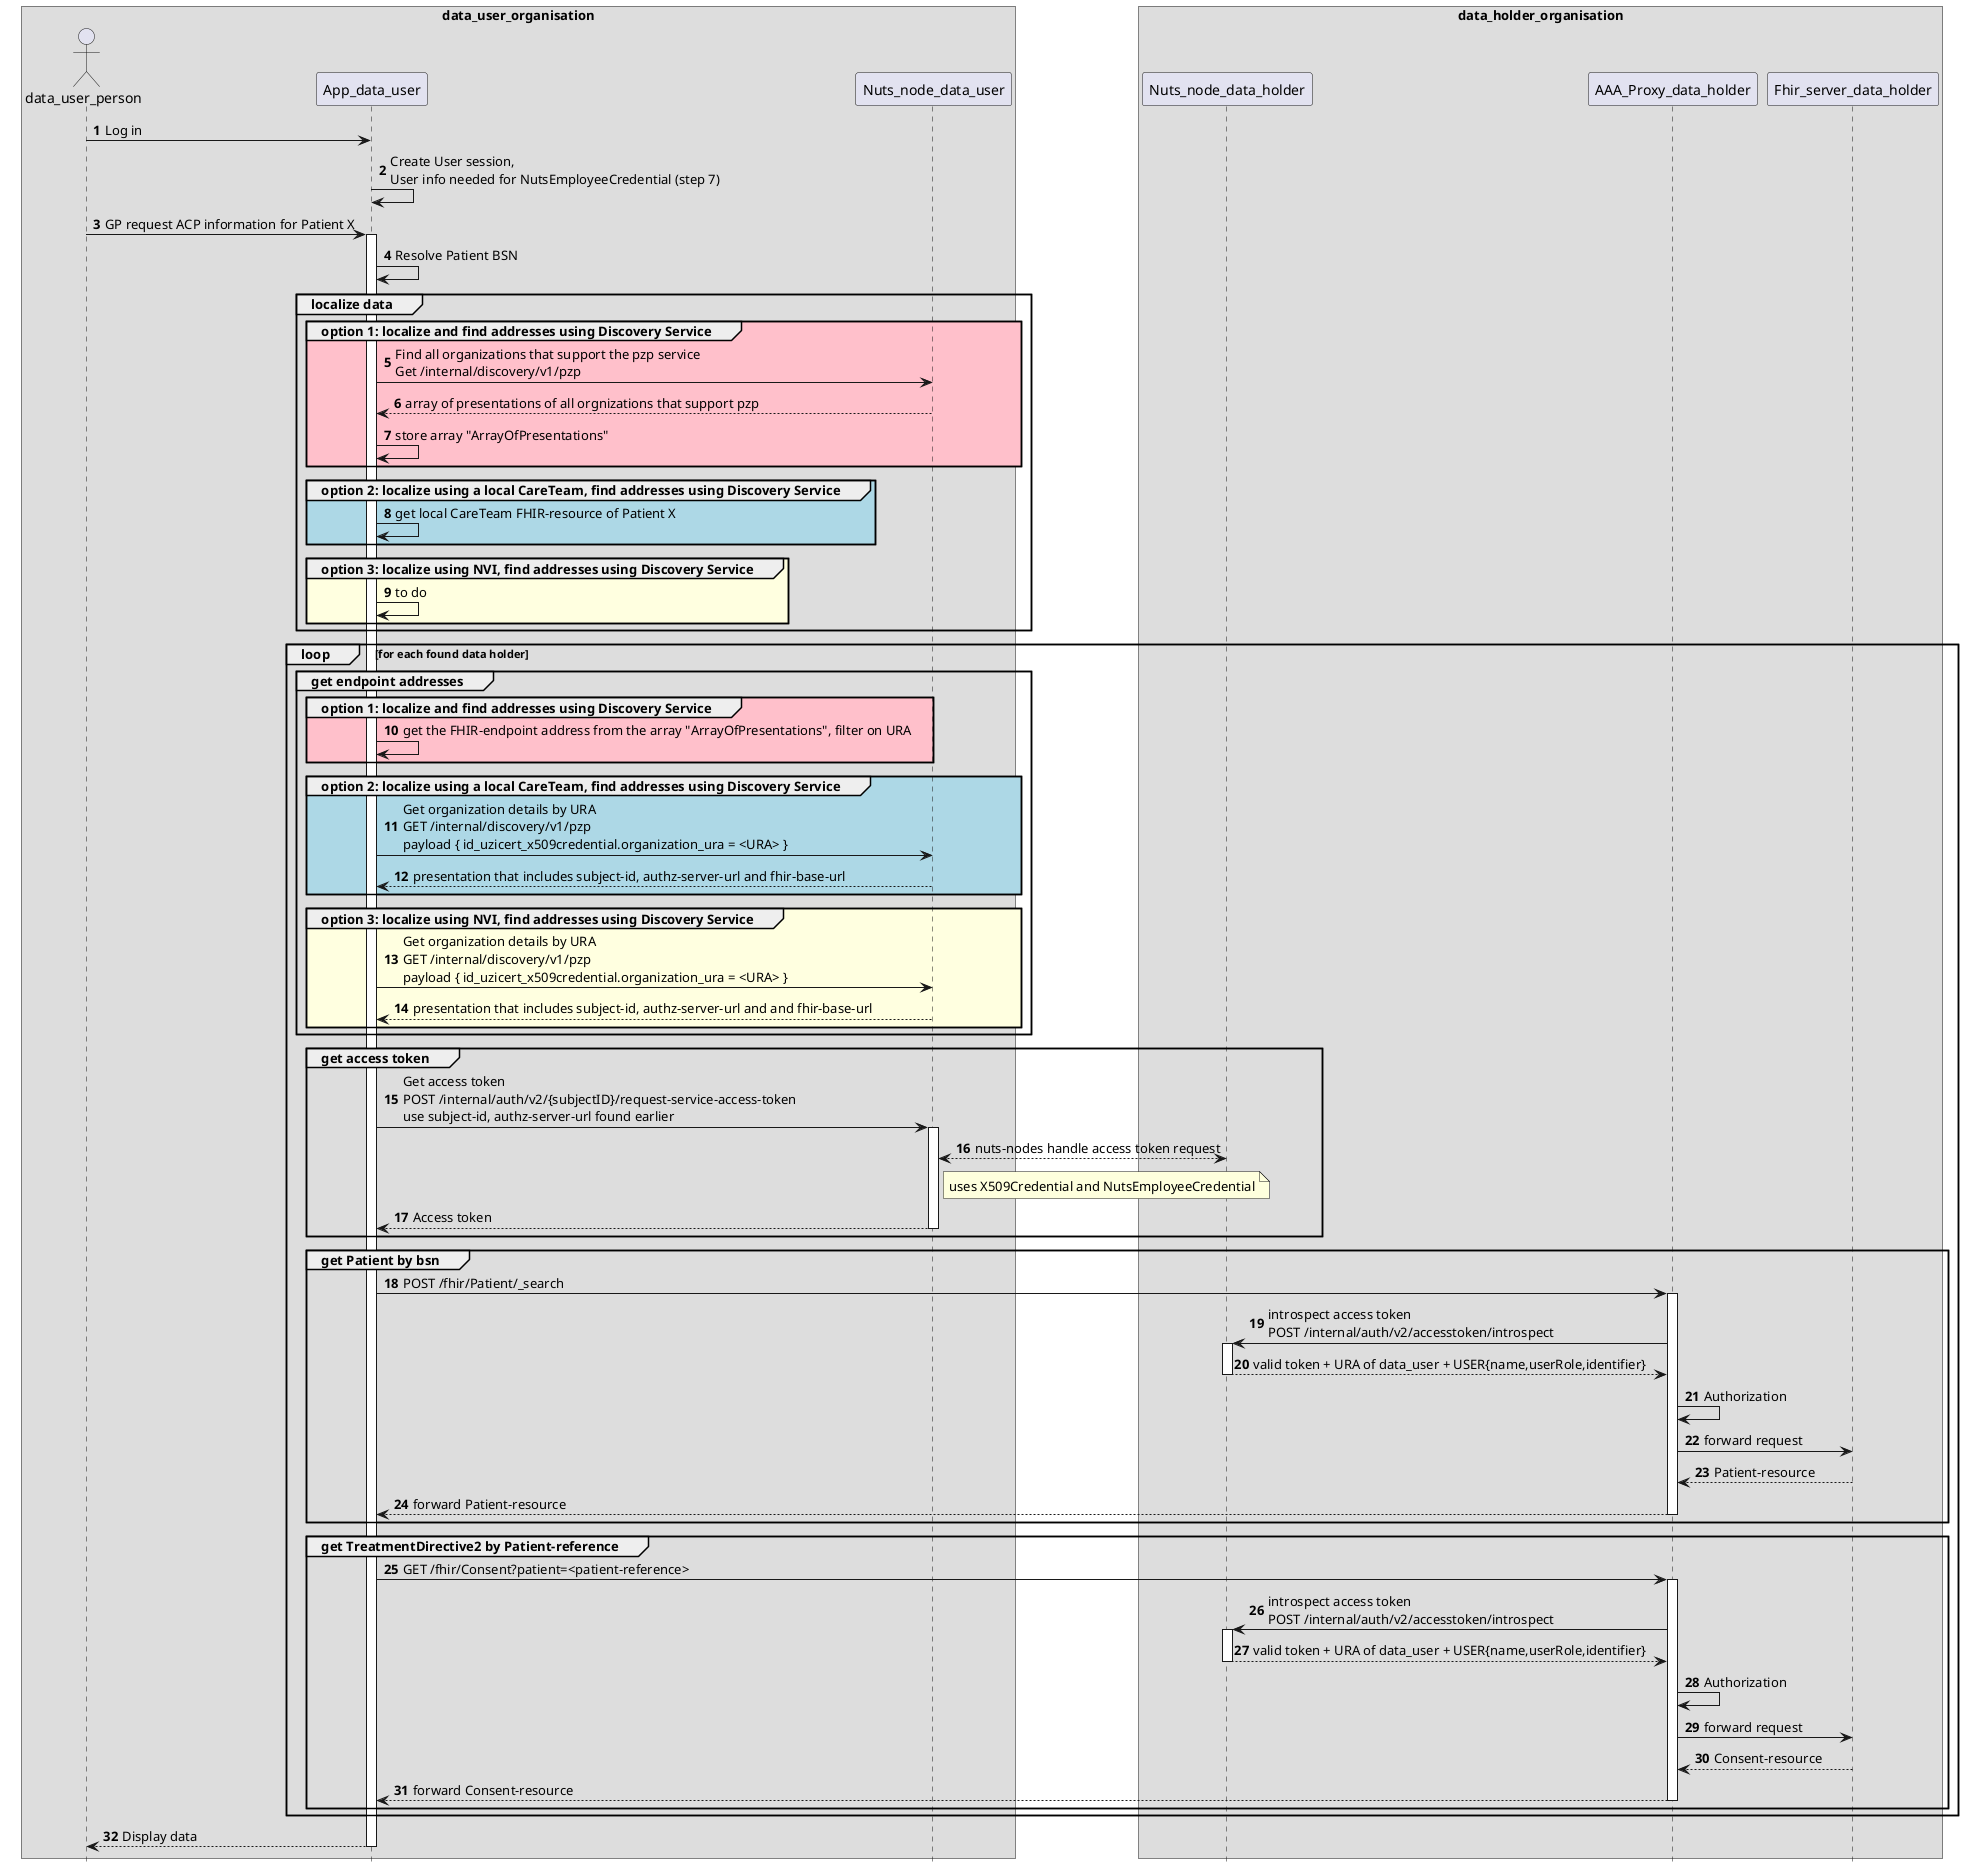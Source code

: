 @startuml
hide footbox
autonumber
skinparam BoxPadding 20

box data_user_organisation
actor data_user_person
participant App_data_user
participant Nuts_node_data_user
end box

box data_holder_organisation
participant Nuts_node_data_holder
participant AAA_Proxy_data_holder
participant Fhir_server_data_holder
end box
data_user_person -> App_data_user : Log in
App_data_user -> App_data_user : Create User session, \nUser info needed for NutsEmployeeCredential (step 7)

data_user_person -> App_data_user : GP request ACP information for Patient X
activate App_data_user
    App_data_user -> App_data_user: Resolve Patient BSN

    group localize data
        group #pink option 1: localize and find addresses using Discovery Service
            App_data_user -> Nuts_node_data_user: Find all organizations that support the pzp service \nGet /internal/discovery/v1/pzp
            Nuts_node_data_user --> App_data_user: array of presentations of all orgnizations that support pzp
            App_data_user-> App_data_user: store array "ArrayOfPresentations"
        end group

        group #lightblue option 2: localize using a local CareTeam, find addresses using Discovery Service
            App_data_user -> App_data_user: get local CareTeam FHIR-resource of Patient X
        end group

        group #LightYellow option 3: localize using NVI, find addresses using Discovery Service
            App_data_user->App_data_user: to do
        end group
    end group

    loop for each found data holder
        group get endpoint addresses
            group #pink option 1: localize and find addresses using Discovery Service
                App_data_user-> App_data_user: get the FHIR-endpoint address from the array "ArrayOfPresentations", filter on URA
            end group
            
            group #lightblue option 2: localize using a local CareTeam, find addresses using Discovery Service
                App_data_user -> Nuts_node_data_user: Get organization details by URA \nGET /internal/discovery/v1/pzp \npayload { id_uzicert_x509credential.organization_ura = <URA> }
                Nuts_node_data_user --> App_data_user: presentation that includes subject-id, authz-server-url and fhir-base-url
            end group

            group #LightYellow option 3: localize using NVI, find addresses using Discovery Service
                App_data_user -> Nuts_node_data_user: Get organization details by URA \nGET /internal/discovery/v1/pzp \npayload { id_uzicert_x509credential.organization_ura = <URA> }
                Nuts_node_data_user --> App_data_user: presentation that includes subject-id, authz-server-url and and fhir-base-url
            end group
        end group

        group get access token    
            App_data_user -> Nuts_node_data_user: Get access token \nPOST /internal/auth/v2/{subjectID}/request-service-access-token \nuse subject-id, authz-server-url found earlier
            activate Nuts_node_data_user
                Nuts_node_data_user <--> Nuts_node_data_holder : nuts-nodes handle access token request
                note right of Nuts_node_data_user : uses X509Credential and NutsEmployeeCredential
                Nuts_node_data_user --> App_data_user : Access token
            deactivate Nuts_node_data_user
        end group

        group get Patient by bsn
            App_data_user -> AAA_Proxy_data_holder: POST /fhir/Patient/_search
            activate AAA_Proxy_data_holder
                AAA_Proxy_data_holder -> Nuts_node_data_holder : introspect access token\nPOST /internal/auth/v2/accesstoken/introspect
                activate Nuts_node_data_holder
                    Nuts_node_data_holder-->AAA_Proxy_data_holder : valid token + URA of data_user + USER{name,userRole,identifier}
                deactivate Nuts_node_data_holder
                AAA_Proxy_data_holder -> AAA_Proxy_data_holder: Authorization
                AAA_Proxy_data_holder->Fhir_server_data_holder: forward request
                Fhir_server_data_holder-->AAA_Proxy_data_holder: Patient-resource
                AAA_Proxy_data_holder --> App_data_user: forward Patient-resource
            deactivate AAA_Proxy_data_holder
        end group

        group get TreatmentDirective2 by Patient-reference
            App_data_user -> AAA_Proxy_data_holder: GET /fhir/Consent?patient=<patient-reference>
            activate AAA_Proxy_data_holder
                AAA_Proxy_data_holder -> Nuts_node_data_holder : introspect access token\nPOST /internal/auth/v2/accesstoken/introspect
                activate Nuts_node_data_holder
                    Nuts_node_data_holder-->AAA_Proxy_data_holder : valid token + URA of data_user + USER{name,userRole,identifier}
                deactivate Nuts_node_data_holder
                AAA_Proxy_data_holder -> AAA_Proxy_data_holder: Authorization
                AAA_Proxy_data_holder->Fhir_server_data_holder: forward request
                Fhir_server_data_holder-->AAA_Proxy_data_holder: Consent-resource
                AAA_Proxy_data_holder --> App_data_user: forward Consent-resource
            deactivate AAA_Proxy_data_holder
        end group
    end loop
    
    App_data_user-->data_user_person : Display data
deactivate App_data_user

@enduml